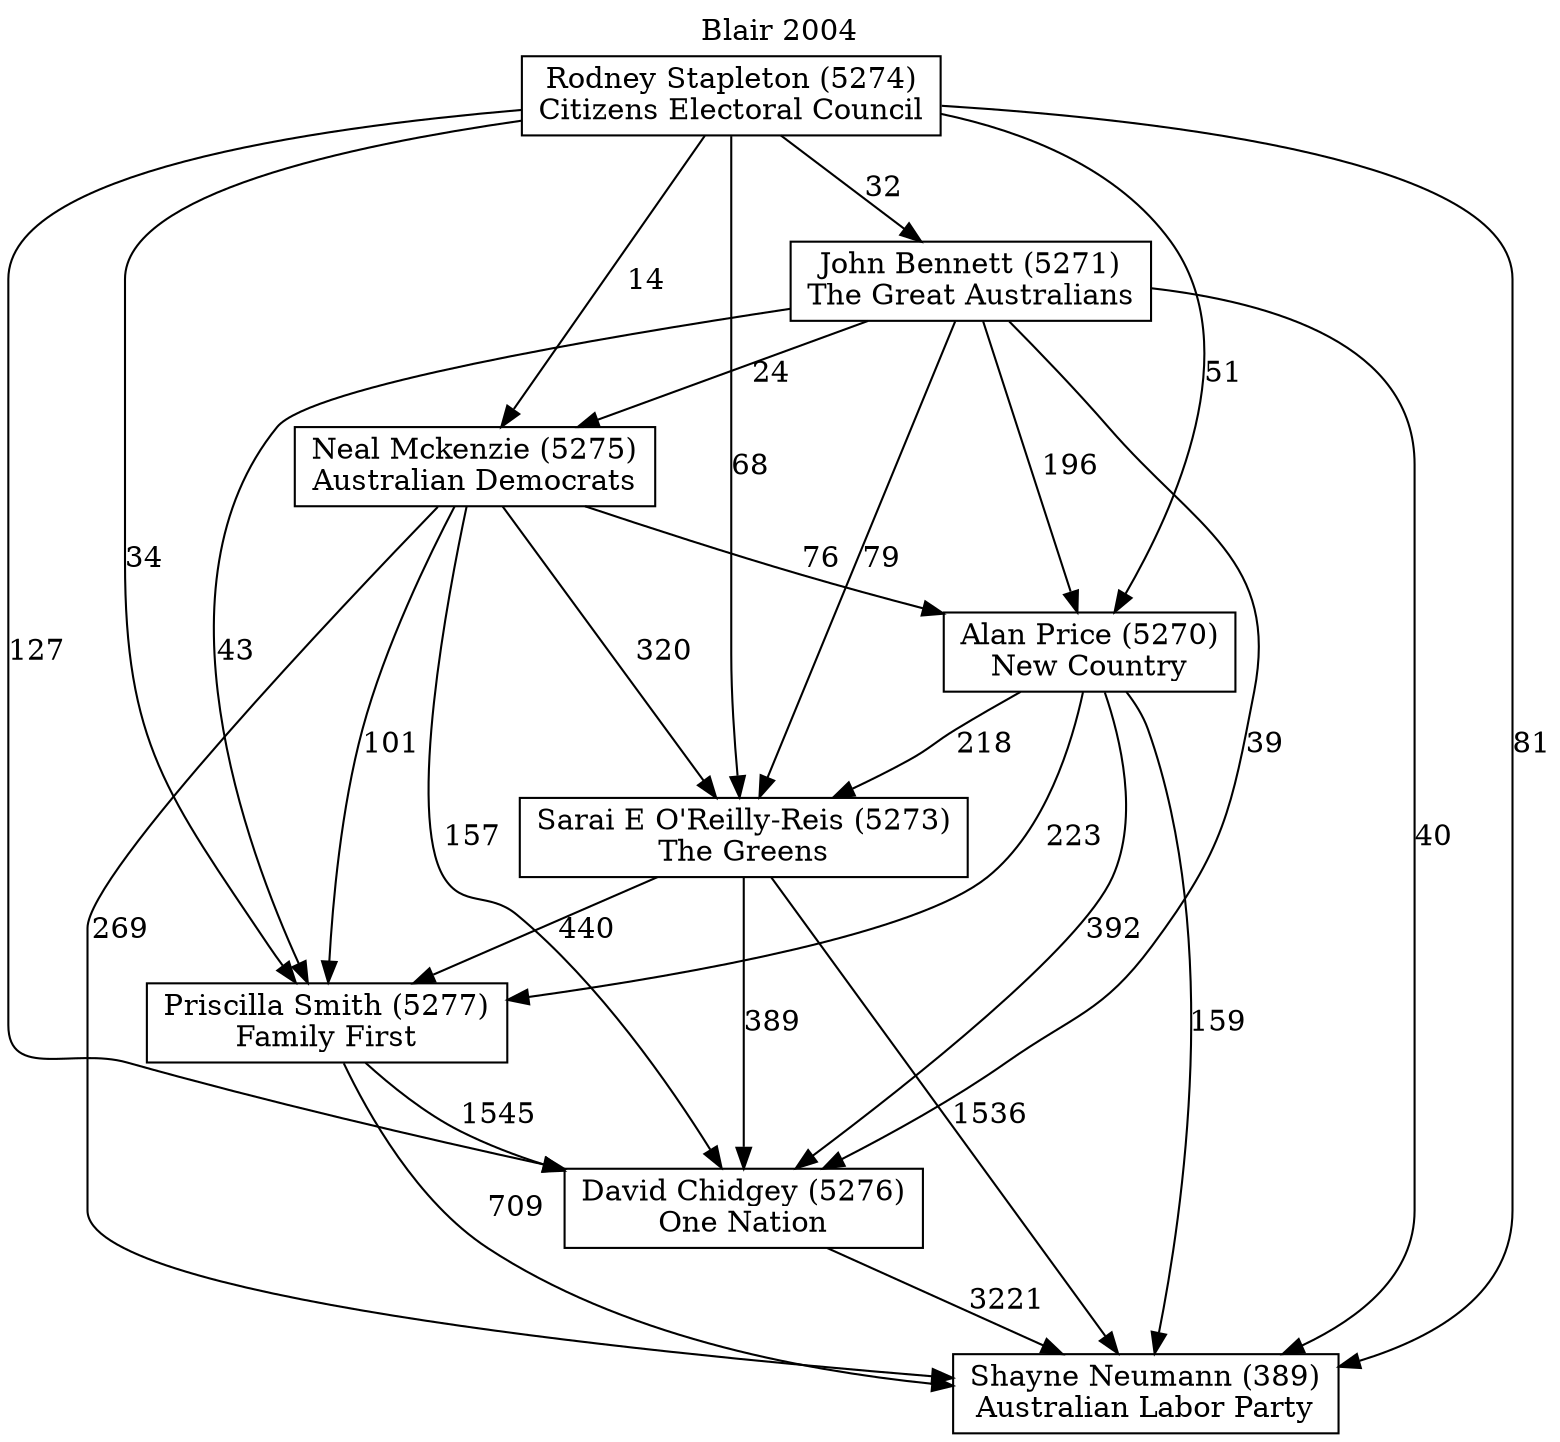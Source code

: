 // House preference flow
digraph "Shayne Neumann (389)_Blair_2004" {
	graph [label="Blair 2004" labelloc=t mclimit=10]
	node [shape=box]
	"Alan Price (5270)" [label="Alan Price (5270)
New Country"]
	"David Chidgey (5276)" [label="David Chidgey (5276)
One Nation"]
	"John Bennett (5271)" [label="John Bennett (5271)
The Great Australians"]
	"Neal Mckenzie (5275)" [label="Neal Mckenzie (5275)
Australian Democrats"]
	"Priscilla Smith (5277)" [label="Priscilla Smith (5277)
Family First"]
	"Rodney Stapleton (5274)" [label="Rodney Stapleton (5274)
Citizens Electoral Council"]
	"Sarai E O'Reilly-Reis (5273)" [label="Sarai E O'Reilly-Reis (5273)
The Greens"]
	"Shayne Neumann (389)" [label="Shayne Neumann (389)
Australian Labor Party"]
	"Alan Price (5270)" -> "David Chidgey (5276)" [label=392]
	"Alan Price (5270)" -> "Priscilla Smith (5277)" [label=223]
	"Alan Price (5270)" -> "Sarai E O'Reilly-Reis (5273)" [label=218]
	"Alan Price (5270)" -> "Shayne Neumann (389)" [label=159]
	"David Chidgey (5276)" -> "Shayne Neumann (389)" [label=3221]
	"John Bennett (5271)" -> "Alan Price (5270)" [label=196]
	"John Bennett (5271)" -> "David Chidgey (5276)" [label=39]
	"John Bennett (5271)" -> "Neal Mckenzie (5275)" [label=24]
	"John Bennett (5271)" -> "Priscilla Smith (5277)" [label=43]
	"John Bennett (5271)" -> "Sarai E O'Reilly-Reis (5273)" [label=79]
	"John Bennett (5271)" -> "Shayne Neumann (389)" [label=40]
	"Neal Mckenzie (5275)" -> "Alan Price (5270)" [label=76]
	"Neal Mckenzie (5275)" -> "David Chidgey (5276)" [label=157]
	"Neal Mckenzie (5275)" -> "Priscilla Smith (5277)" [label=101]
	"Neal Mckenzie (5275)" -> "Sarai E O'Reilly-Reis (5273)" [label=320]
	"Neal Mckenzie (5275)" -> "Shayne Neumann (389)" [label=269]
	"Priscilla Smith (5277)" -> "David Chidgey (5276)" [label=1545]
	"Priscilla Smith (5277)" -> "Shayne Neumann (389)" [label=709]
	"Rodney Stapleton (5274)" -> "Alan Price (5270)" [label=51]
	"Rodney Stapleton (5274)" -> "David Chidgey (5276)" [label=127]
	"Rodney Stapleton (5274)" -> "John Bennett (5271)" [label=32]
	"Rodney Stapleton (5274)" -> "Neal Mckenzie (5275)" [label=14]
	"Rodney Stapleton (5274)" -> "Priscilla Smith (5277)" [label=34]
	"Rodney Stapleton (5274)" -> "Sarai E O'Reilly-Reis (5273)" [label=68]
	"Rodney Stapleton (5274)" -> "Shayne Neumann (389)" [label=81]
	"Sarai E O'Reilly-Reis (5273)" -> "David Chidgey (5276)" [label=389]
	"Sarai E O'Reilly-Reis (5273)" -> "Priscilla Smith (5277)" [label=440]
	"Sarai E O'Reilly-Reis (5273)" -> "Shayne Neumann (389)" [label=1536]
}
